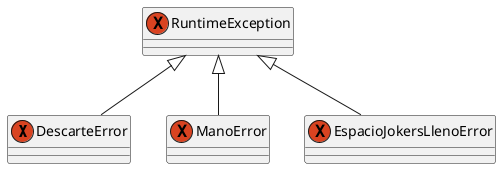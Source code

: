 @startuml
'https://plantuml.com/class-diagram

exception DescarteError
exception ManoError
exception EspacioJokersLlenoError

exception RuntimeException

RuntimeException <|-- DescarteError
RuntimeException <|-- ManoError
RuntimeException <|-- EspacioJokersLlenoError

@enduml